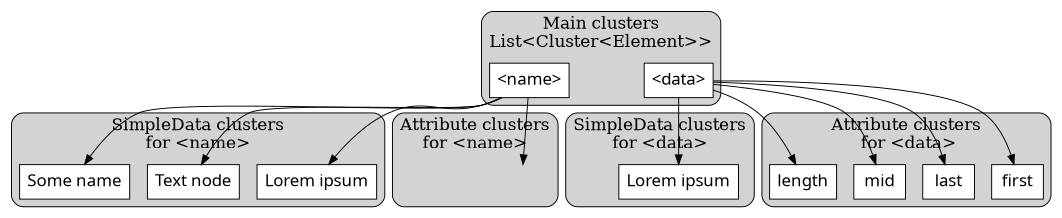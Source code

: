 digraph clusterer_structure {
	rankdir = TB;
	graph [fontsize = 17.6];
	node [shape = rectangle, fontname = "TeXGyrePagella-Regular", fontsize = 17.6, style = filled, fillcolor = white];
	edge [fontname = "TeXGyrePagella-Regular", fontsize = 17.6];
	size = "7.08, 7.08";

	Cluster [style = invis, label = "", width = 0 ];
	RegularExpression [style = invis, label = "", width = 0];
	
subgraph cluster_0 {
	label ="Main clusters\n\List<Cluster<Element>>";
	style = "filled,rounded";
	rank = same;
	Element0 [label = "<name>"];
	Element1 [label = "<data>"];
}

subgraph cluster_1 {
	label = "SimpleData clusters\nfor <name>";
	style = "filled,rounded";
	SimpleData0 [label = "Lorem ipsum"];
	SimpleData4 [label = "Text node"];
	SimpleData5 [label = "Some name"];
}
subgraph cluster_2 {
	label = "SimpleData clusters\nfor <data>";
	style = "filled,rounded";
	SimpleData1 [label = "Lorem ipsum"];
}


subgraph cluster_5 {
	label = "Attribute clusters\nfor <name>";
	style = "filled,rounded";
	none [style = invis];
}
subgraph cluster_6 {
	label = "Attribute clusters\n for <data>";
	style = "filled,rounded";
	Attribute0 [label = "first"];
	Attribute4 [label = "last"];
	Attribute5 [label = "mid"];
	Attribute1 [label = "length"];
}

Element0 -> SimpleData0;
Element0 -> SimpleData4;
Element0 -> SimpleData5;
Element0 -> none;


Element1 -> SimpleData1;
Element1 -> Attribute0;
Element1 -> Attribute4;
Element1 -> Attribute5;
Element1 -> Attribute1;

}

